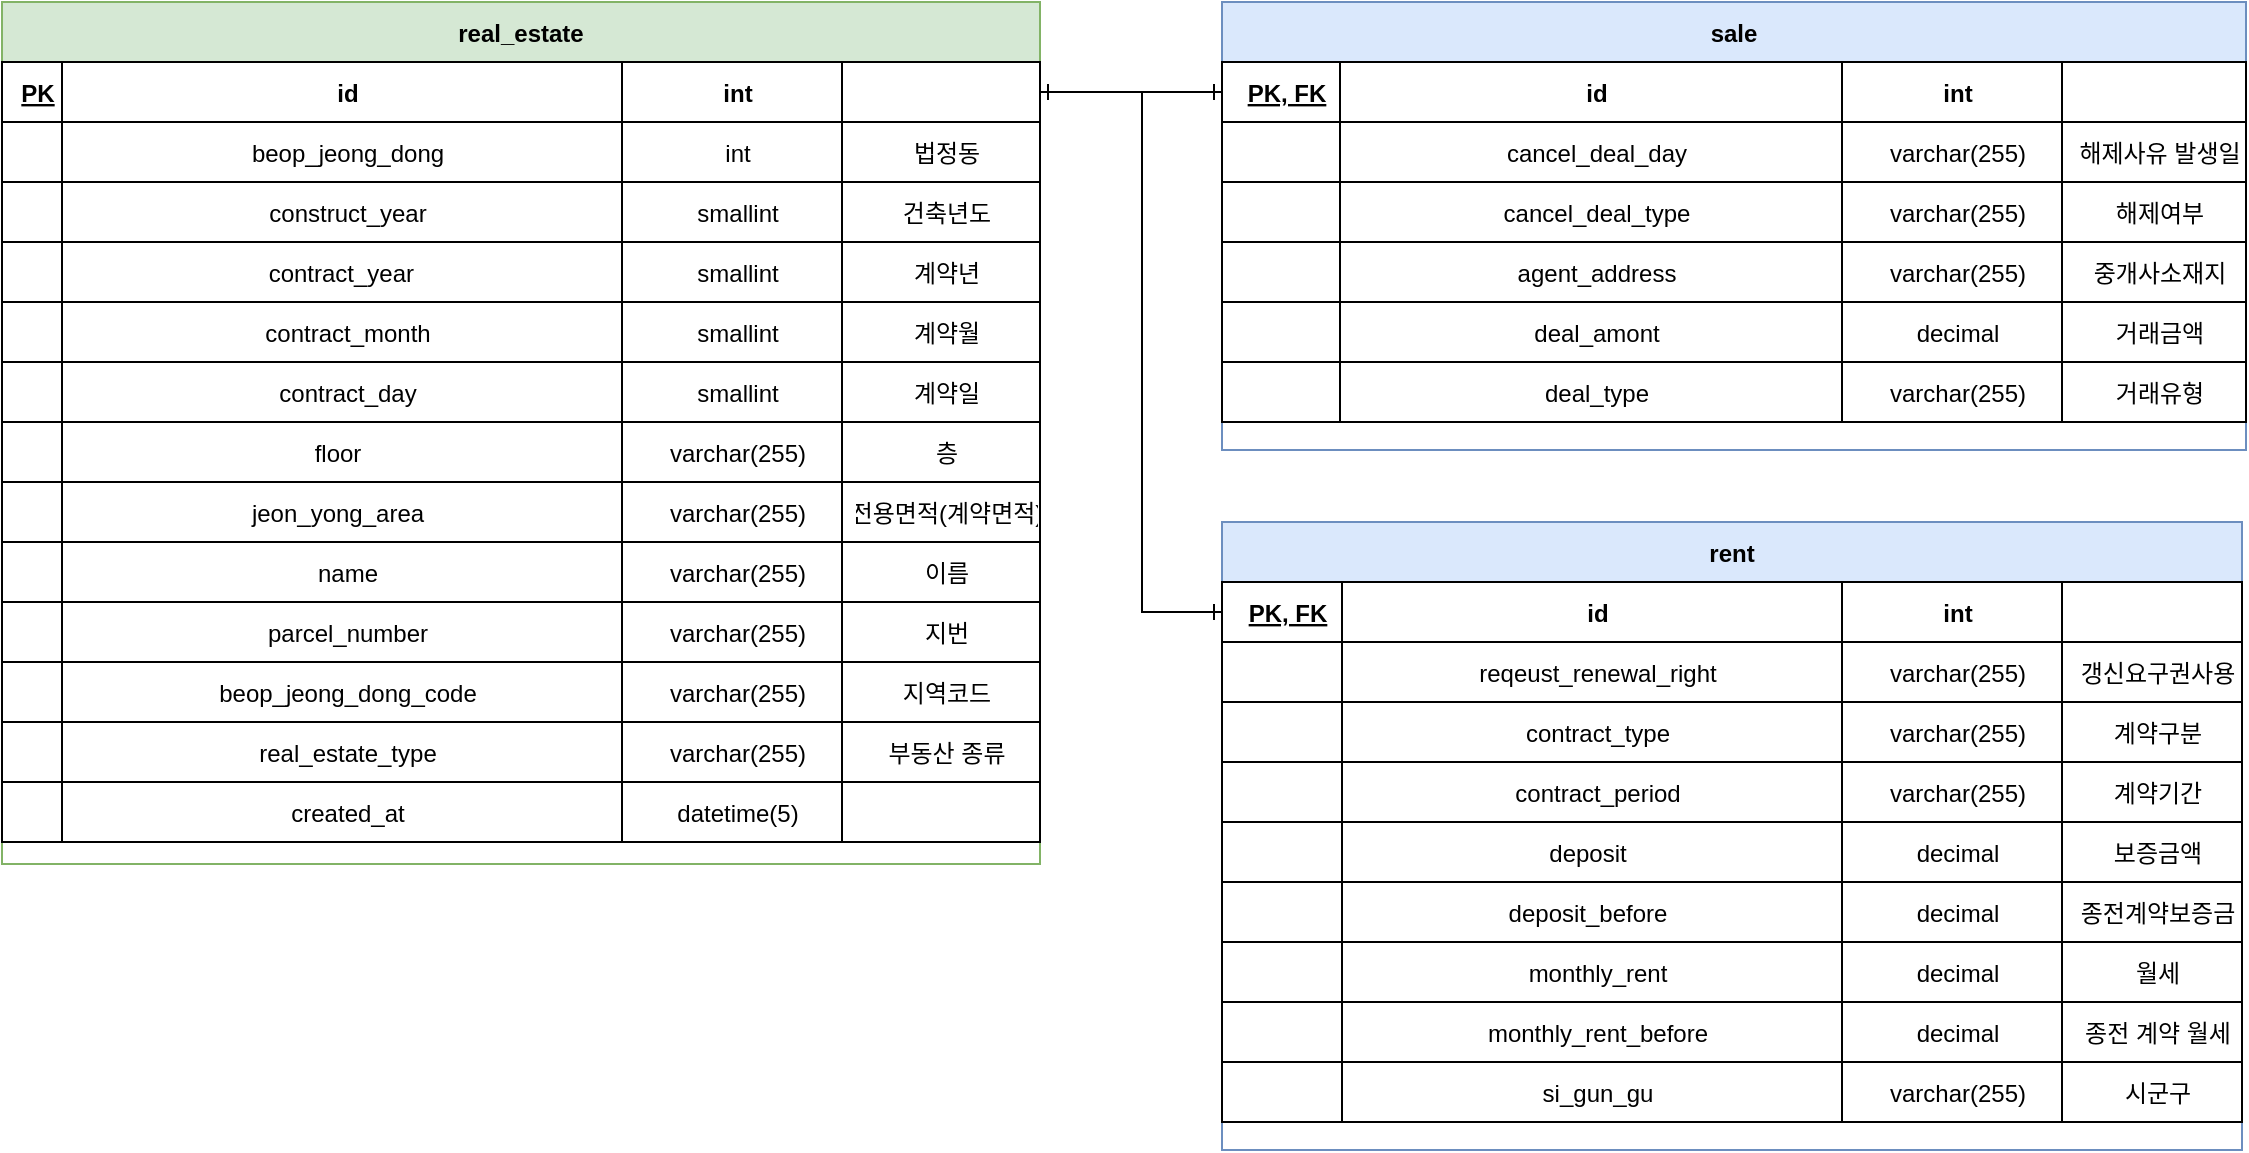 <mxfile version="24.6.4" type="device">
  <diagram id="R2lEEEUBdFMjLlhIrx00" name="Page-1">
    <mxGraphModel dx="866" dy="671" grid="1" gridSize="10" guides="1" tooltips="1" connect="1" arrows="1" fold="1" page="1" pageScale="1" pageWidth="850" pageHeight="1100" math="0" shadow="0" extFonts="Permanent Marker^https://fonts.googleapis.com/css?family=Permanent+Marker">
      <root>
        <mxCell id="0" />
        <mxCell id="1" parent="0" />
        <mxCell id="hbp8-8lJkHPTpPMItPzK-110" value="real_estate" style="shape=table;startSize=30;container=1;collapsible=1;childLayout=tableLayout;fixedRows=1;rowLines=0;fontStyle=1;align=center;resizeLast=1;verticalAlign=middle;labelBackgroundColor=none;fillColor=#d5e8d4;strokeColor=#82b366;" parent="1" vertex="1">
          <mxGeometry x="10" y="10" width="519" height="431" as="geometry">
            <mxRectangle x="110" y="300" width="100" height="30" as="alternateBounds" />
          </mxGeometry>
        </mxCell>
        <mxCell id="hbp8-8lJkHPTpPMItPzK-111" value="" style="shape=partialRectangle;collapsible=0;dropTarget=0;pointerEvents=0;fillColor=none;points=[[0,0.5],[1,0.5]];portConstraint=eastwest;top=0;left=0;right=0;bottom=1;labelBackgroundColor=none;" parent="hbp8-8lJkHPTpPMItPzK-110" vertex="1">
          <mxGeometry y="30" width="519" height="30" as="geometry" />
        </mxCell>
        <mxCell id="hbp8-8lJkHPTpPMItPzK-112" value="PK" style="shape=partialRectangle;overflow=hidden;connectable=0;top=1;left=1;bottom=1;right=1;fontStyle=5;align=center;verticalAlign=middle;spacingLeft=6;fontFamily=Helvetica;fontSize=12;labelBackgroundColor=none;" parent="hbp8-8lJkHPTpPMItPzK-111" vertex="1">
          <mxGeometry width="30" height="30" as="geometry">
            <mxRectangle width="30" height="30" as="alternateBounds" />
          </mxGeometry>
        </mxCell>
        <mxCell id="hbp8-8lJkHPTpPMItPzK-113" value="id" style="shape=partialRectangle;overflow=hidden;connectable=0;top=1;left=1;bottom=1;right=1;align=center;spacingLeft=6;fontStyle=1;labelBackgroundColor=none;" parent="hbp8-8lJkHPTpPMItPzK-111" vertex="1">
          <mxGeometry x="30" width="280" height="30" as="geometry">
            <mxRectangle width="280" height="30" as="alternateBounds" />
          </mxGeometry>
        </mxCell>
        <mxCell id="RtSOHEEAWG39w4jTqYd0-6" value="int" style="shape=partialRectangle;overflow=hidden;connectable=0;top=1;left=1;bottom=1;right=1;align=center;spacingLeft=6;fontStyle=1;labelBackgroundColor=none;" parent="hbp8-8lJkHPTpPMItPzK-111" vertex="1">
          <mxGeometry x="310" width="110" height="30" as="geometry">
            <mxRectangle width="110" height="30" as="alternateBounds" />
          </mxGeometry>
        </mxCell>
        <mxCell id="LgNzIEphZGIwcr6ORug7-281" style="shape=partialRectangle;overflow=hidden;connectable=0;top=1;left=1;bottom=1;right=1;align=center;spacingLeft=6;fontStyle=1;labelBackgroundColor=none;" parent="hbp8-8lJkHPTpPMItPzK-111" vertex="1">
          <mxGeometry x="420" width="99" height="30" as="geometry">
            <mxRectangle width="99" height="30" as="alternateBounds" />
          </mxGeometry>
        </mxCell>
        <mxCell id="hbp8-8lJkHPTpPMItPzK-114" style="shape=partialRectangle;collapsible=0;dropTarget=0;pointerEvents=0;fillColor=none;points=[[0,0.5],[1,0.5]];portConstraint=eastwest;top=0;left=0;right=0;bottom=0;labelBackgroundColor=none;" parent="hbp8-8lJkHPTpPMItPzK-110" vertex="1">
          <mxGeometry y="60" width="519" height="30" as="geometry" />
        </mxCell>
        <mxCell id="hbp8-8lJkHPTpPMItPzK-115" style="shape=partialRectangle;overflow=hidden;connectable=0;top=1;left=1;bottom=1;right=1;shadow=0;strokeWidth=1;align=center;verticalAlign=middle;spacingLeft=6;fontFamily=Helvetica;fontSize=12;labelBackgroundColor=none;" parent="hbp8-8lJkHPTpPMItPzK-114" vertex="1">
          <mxGeometry width="30" height="30" as="geometry">
            <mxRectangle width="30" height="30" as="alternateBounds" />
          </mxGeometry>
        </mxCell>
        <mxCell id="hbp8-8lJkHPTpPMItPzK-116" value="beop_jeong_dong" style="shape=partialRectangle;overflow=hidden;connectable=0;top=1;left=1;bottom=1;right=1;align=center;spacingLeft=6;shadow=0;strokeWidth=1;perimeterSpacing=0;verticalAlign=middle;fontFamily=Helvetica;fontSize=12;fontStyle=0;labelBackgroundColor=none;" parent="hbp8-8lJkHPTpPMItPzK-114" vertex="1">
          <mxGeometry x="30" width="280" height="30" as="geometry">
            <mxRectangle width="280" height="30" as="alternateBounds" />
          </mxGeometry>
        </mxCell>
        <mxCell id="RtSOHEEAWG39w4jTqYd0-7" value="int" style="shape=partialRectangle;overflow=hidden;connectable=0;top=1;left=1;bottom=1;right=1;align=center;spacingLeft=6;shadow=0;strokeWidth=1;perimeterSpacing=0;verticalAlign=middle;fontFamily=Helvetica;fontSize=12;fontStyle=0;labelBackgroundColor=none;" parent="hbp8-8lJkHPTpPMItPzK-114" vertex="1">
          <mxGeometry x="310" width="110" height="30" as="geometry">
            <mxRectangle width="110" height="30" as="alternateBounds" />
          </mxGeometry>
        </mxCell>
        <mxCell id="LgNzIEphZGIwcr6ORug7-282" value="법정동" style="shape=partialRectangle;overflow=hidden;connectable=0;top=1;left=1;bottom=1;right=1;align=center;spacingLeft=6;shadow=0;strokeWidth=1;perimeterSpacing=0;verticalAlign=middle;fontFamily=Helvetica;fontSize=12;fontStyle=0;labelBackgroundColor=none;" parent="hbp8-8lJkHPTpPMItPzK-114" vertex="1">
          <mxGeometry x="420" width="99" height="30" as="geometry">
            <mxRectangle width="99" height="30" as="alternateBounds" />
          </mxGeometry>
        </mxCell>
        <mxCell id="hbp8-8lJkHPTpPMItPzK-120" style="shape=partialRectangle;collapsible=0;dropTarget=0;pointerEvents=0;fillColor=none;points=[[0,0.5],[1,0.5]];portConstraint=eastwest;top=0;left=0;right=0;bottom=0;labelBackgroundColor=none;" parent="hbp8-8lJkHPTpPMItPzK-110" vertex="1">
          <mxGeometry y="90" width="519" height="30" as="geometry" />
        </mxCell>
        <mxCell id="hbp8-8lJkHPTpPMItPzK-121" style="shape=partialRectangle;overflow=hidden;connectable=0;top=1;left=1;bottom=1;right=1;align=center;labelBackgroundColor=none;" parent="hbp8-8lJkHPTpPMItPzK-120" vertex="1">
          <mxGeometry width="30" height="30" as="geometry">
            <mxRectangle width="30" height="30" as="alternateBounds" />
          </mxGeometry>
        </mxCell>
        <mxCell id="hbp8-8lJkHPTpPMItPzK-122" value="construct_year" style="shape=partialRectangle;overflow=hidden;connectable=0;top=1;left=1;bottom=1;right=1;align=center;spacingLeft=6;shadow=0;strokeWidth=1;verticalAlign=middle;fontFamily=Helvetica;fontSize=12;fontStyle=0;labelBackgroundColor=none;" parent="hbp8-8lJkHPTpPMItPzK-120" vertex="1">
          <mxGeometry x="30" width="280" height="30" as="geometry">
            <mxRectangle width="280" height="30" as="alternateBounds" />
          </mxGeometry>
        </mxCell>
        <mxCell id="RtSOHEEAWG39w4jTqYd0-9" value="smallint" style="shape=partialRectangle;overflow=hidden;connectable=0;top=1;left=1;bottom=1;right=1;align=center;spacingLeft=6;shadow=0;strokeWidth=1;verticalAlign=middle;fontFamily=Helvetica;fontSize=12;fontStyle=0;labelBackgroundColor=none;" parent="hbp8-8lJkHPTpPMItPzK-120" vertex="1">
          <mxGeometry x="310" width="110" height="30" as="geometry">
            <mxRectangle width="110" height="30" as="alternateBounds" />
          </mxGeometry>
        </mxCell>
        <mxCell id="LgNzIEphZGIwcr6ORug7-283" value="건축년도" style="shape=partialRectangle;overflow=hidden;connectable=0;top=1;left=1;bottom=1;right=1;align=center;spacingLeft=6;shadow=0;strokeWidth=1;verticalAlign=middle;fontFamily=Helvetica;fontSize=12;fontStyle=0;labelBackgroundColor=none;" parent="hbp8-8lJkHPTpPMItPzK-120" vertex="1">
          <mxGeometry x="420" width="99" height="30" as="geometry">
            <mxRectangle width="99" height="30" as="alternateBounds" />
          </mxGeometry>
        </mxCell>
        <mxCell id="hbp8-8lJkHPTpPMItPzK-129" style="shape=partialRectangle;collapsible=0;dropTarget=0;pointerEvents=0;fillColor=none;points=[[0,0.5],[1,0.5]];portConstraint=eastwest;top=0;left=0;right=0;bottom=0;labelBackgroundColor=none;" parent="hbp8-8lJkHPTpPMItPzK-110" vertex="1">
          <mxGeometry y="120" width="519" height="30" as="geometry" />
        </mxCell>
        <mxCell id="hbp8-8lJkHPTpPMItPzK-130" style="shape=partialRectangle;overflow=hidden;connectable=0;top=1;left=1;bottom=1;right=1;align=center;labelBackgroundColor=none;" parent="hbp8-8lJkHPTpPMItPzK-129" vertex="1">
          <mxGeometry width="30" height="30" as="geometry">
            <mxRectangle width="30" height="30" as="alternateBounds" />
          </mxGeometry>
        </mxCell>
        <mxCell id="hbp8-8lJkHPTpPMItPzK-131" value="contract_year  " style="shape=partialRectangle;overflow=hidden;connectable=0;top=1;left=1;bottom=1;right=1;align=center;spacingLeft=6;shadow=0;strokeWidth=1;verticalAlign=middle;fontFamily=Helvetica;fontSize=12;fontStyle=0;labelBackgroundColor=none;" parent="hbp8-8lJkHPTpPMItPzK-129" vertex="1">
          <mxGeometry x="30" width="280" height="30" as="geometry">
            <mxRectangle width="280" height="30" as="alternateBounds" />
          </mxGeometry>
        </mxCell>
        <mxCell id="RtSOHEEAWG39w4jTqYd0-12" value="smallint" style="shape=partialRectangle;overflow=hidden;connectable=0;top=1;left=1;bottom=1;right=1;align=center;spacingLeft=6;shadow=0;strokeWidth=1;verticalAlign=middle;fontFamily=Helvetica;fontSize=12;fontStyle=0;labelBackgroundColor=none;" parent="hbp8-8lJkHPTpPMItPzK-129" vertex="1">
          <mxGeometry x="310" width="110" height="30" as="geometry">
            <mxRectangle width="110" height="30" as="alternateBounds" />
          </mxGeometry>
        </mxCell>
        <mxCell id="LgNzIEphZGIwcr6ORug7-286" value="계약년" style="shape=partialRectangle;overflow=hidden;connectable=0;top=1;left=1;bottom=1;right=1;align=center;spacingLeft=6;shadow=0;strokeWidth=1;verticalAlign=middle;fontFamily=Helvetica;fontSize=12;fontStyle=0;labelBackgroundColor=none;" parent="hbp8-8lJkHPTpPMItPzK-129" vertex="1">
          <mxGeometry x="420" width="99" height="30" as="geometry">
            <mxRectangle width="99" height="30" as="alternateBounds" />
          </mxGeometry>
        </mxCell>
        <mxCell id="hbp8-8lJkHPTpPMItPzK-132" style="shape=partialRectangle;collapsible=0;dropTarget=0;pointerEvents=0;fillColor=none;points=[[0,0.5],[1,0.5]];portConstraint=eastwest;top=0;left=0;right=0;bottom=0;labelBackgroundColor=none;" parent="hbp8-8lJkHPTpPMItPzK-110" vertex="1">
          <mxGeometry y="150" width="519" height="30" as="geometry" />
        </mxCell>
        <mxCell id="hbp8-8lJkHPTpPMItPzK-133" style="shape=partialRectangle;overflow=hidden;connectable=0;top=1;left=1;bottom=1;right=1;align=center;labelBackgroundColor=none;" parent="hbp8-8lJkHPTpPMItPzK-132" vertex="1">
          <mxGeometry width="30" height="30" as="geometry">
            <mxRectangle width="30" height="30" as="alternateBounds" />
          </mxGeometry>
        </mxCell>
        <mxCell id="hbp8-8lJkHPTpPMItPzK-134" value="contract_month" style="shape=partialRectangle;overflow=hidden;connectable=0;top=1;left=1;bottom=1;right=1;align=center;spacingLeft=6;shadow=0;strokeWidth=1;verticalAlign=middle;fontFamily=Helvetica;fontSize=12;fontStyle=0;labelBackgroundColor=none;" parent="hbp8-8lJkHPTpPMItPzK-132" vertex="1">
          <mxGeometry x="30" width="280" height="30" as="geometry">
            <mxRectangle width="280" height="30" as="alternateBounds" />
          </mxGeometry>
        </mxCell>
        <mxCell id="RtSOHEEAWG39w4jTqYd0-13" value="smallint" style="shape=partialRectangle;overflow=hidden;connectable=0;top=1;left=1;bottom=1;right=1;align=center;spacingLeft=6;shadow=0;strokeWidth=1;verticalAlign=middle;fontFamily=Helvetica;fontSize=12;fontStyle=0;labelBackgroundColor=none;" parent="hbp8-8lJkHPTpPMItPzK-132" vertex="1">
          <mxGeometry x="310" width="110" height="30" as="geometry">
            <mxRectangle width="110" height="30" as="alternateBounds" />
          </mxGeometry>
        </mxCell>
        <mxCell id="LgNzIEphZGIwcr6ORug7-287" value="계약월" style="shape=partialRectangle;overflow=hidden;connectable=0;top=1;left=1;bottom=1;right=1;align=center;spacingLeft=6;shadow=0;strokeWidth=1;verticalAlign=middle;fontFamily=Helvetica;fontSize=12;fontStyle=0;labelBackgroundColor=none;" parent="hbp8-8lJkHPTpPMItPzK-132" vertex="1">
          <mxGeometry x="420" width="99" height="30" as="geometry">
            <mxRectangle width="99" height="30" as="alternateBounds" />
          </mxGeometry>
        </mxCell>
        <mxCell id="hbp8-8lJkHPTpPMItPzK-135" style="shape=partialRectangle;collapsible=0;dropTarget=0;pointerEvents=0;fillColor=none;points=[[0,0.5],[1,0.5]];portConstraint=eastwest;top=0;left=0;right=0;bottom=0;labelBackgroundColor=none;" parent="hbp8-8lJkHPTpPMItPzK-110" vertex="1">
          <mxGeometry y="180" width="519" height="30" as="geometry" />
        </mxCell>
        <mxCell id="hbp8-8lJkHPTpPMItPzK-136" style="shape=partialRectangle;overflow=hidden;connectable=0;top=1;left=1;bottom=1;right=1;align=center;labelBackgroundColor=none;" parent="hbp8-8lJkHPTpPMItPzK-135" vertex="1">
          <mxGeometry width="30" height="30" as="geometry">
            <mxRectangle width="30" height="30" as="alternateBounds" />
          </mxGeometry>
        </mxCell>
        <mxCell id="hbp8-8lJkHPTpPMItPzK-137" value="contract_day" style="shape=partialRectangle;overflow=hidden;connectable=0;top=1;left=1;bottom=1;right=1;align=center;spacingLeft=6;shadow=0;strokeWidth=1;verticalAlign=middle;fontFamily=Helvetica;fontSize=12;fontStyle=0;labelBackgroundColor=none;" parent="hbp8-8lJkHPTpPMItPzK-135" vertex="1">
          <mxGeometry x="30" width="280" height="30" as="geometry">
            <mxRectangle width="280" height="30" as="alternateBounds" />
          </mxGeometry>
        </mxCell>
        <mxCell id="RtSOHEEAWG39w4jTqYd0-14" value="smallint" style="shape=partialRectangle;overflow=hidden;connectable=0;top=1;left=1;bottom=1;right=1;align=center;spacingLeft=6;shadow=0;strokeWidth=1;verticalAlign=middle;fontFamily=Helvetica;fontSize=12;fontStyle=0;labelBackgroundColor=none;" parent="hbp8-8lJkHPTpPMItPzK-135" vertex="1">
          <mxGeometry x="310" width="110" height="30" as="geometry">
            <mxRectangle width="110" height="30" as="alternateBounds" />
          </mxGeometry>
        </mxCell>
        <mxCell id="LgNzIEphZGIwcr6ORug7-288" value="계약일" style="shape=partialRectangle;overflow=hidden;connectable=0;top=1;left=1;bottom=1;right=1;align=center;spacingLeft=6;shadow=0;strokeWidth=1;verticalAlign=middle;fontFamily=Helvetica;fontSize=12;fontStyle=0;labelBackgroundColor=none;" parent="hbp8-8lJkHPTpPMItPzK-135" vertex="1">
          <mxGeometry x="420" width="99" height="30" as="geometry">
            <mxRectangle width="99" height="30" as="alternateBounds" />
          </mxGeometry>
        </mxCell>
        <mxCell id="hbp8-8lJkHPTpPMItPzK-159" style="shape=partialRectangle;collapsible=0;dropTarget=0;pointerEvents=0;fillColor=none;points=[[0,0.5],[1,0.5]];portConstraint=eastwest;top=0;left=0;right=0;bottom=0;labelBackgroundColor=none;" parent="hbp8-8lJkHPTpPMItPzK-110" vertex="1">
          <mxGeometry y="210" width="519" height="30" as="geometry" />
        </mxCell>
        <mxCell id="hbp8-8lJkHPTpPMItPzK-160" style="shape=partialRectangle;overflow=hidden;connectable=0;top=1;left=1;bottom=1;right=1;align=center;labelBackgroundColor=none;" parent="hbp8-8lJkHPTpPMItPzK-159" vertex="1">
          <mxGeometry width="30" height="30" as="geometry">
            <mxRectangle width="30" height="30" as="alternateBounds" />
          </mxGeometry>
        </mxCell>
        <mxCell id="hbp8-8lJkHPTpPMItPzK-161" value="floor   " style="shape=partialRectangle;overflow=hidden;connectable=0;top=1;left=1;bottom=1;right=1;align=center;spacingLeft=6;labelBackgroundColor=none;" parent="hbp8-8lJkHPTpPMItPzK-159" vertex="1">
          <mxGeometry x="30" width="280" height="30" as="geometry">
            <mxRectangle width="280" height="30" as="alternateBounds" />
          </mxGeometry>
        </mxCell>
        <mxCell id="RtSOHEEAWG39w4jTqYd0-22" value="varchar(255)" style="shape=partialRectangle;overflow=hidden;connectable=0;top=1;left=1;bottom=1;right=1;align=center;spacingLeft=6;labelBackgroundColor=none;" parent="hbp8-8lJkHPTpPMItPzK-159" vertex="1">
          <mxGeometry x="310" width="110" height="30" as="geometry">
            <mxRectangle width="110" height="30" as="alternateBounds" />
          </mxGeometry>
        </mxCell>
        <mxCell id="LgNzIEphZGIwcr6ORug7-296" value="층" style="shape=partialRectangle;overflow=hidden;connectable=0;top=1;left=1;bottom=1;right=1;align=center;spacingLeft=6;labelBackgroundColor=none;" parent="hbp8-8lJkHPTpPMItPzK-159" vertex="1">
          <mxGeometry x="420" width="99" height="30" as="geometry">
            <mxRectangle width="99" height="30" as="alternateBounds" />
          </mxGeometry>
        </mxCell>
        <mxCell id="hbp8-8lJkHPTpPMItPzK-162" style="shape=partialRectangle;collapsible=0;dropTarget=0;pointerEvents=0;fillColor=none;points=[[0,0.5],[1,0.5]];portConstraint=eastwest;top=0;left=0;right=0;bottom=0;labelBackgroundColor=none;" parent="hbp8-8lJkHPTpPMItPzK-110" vertex="1">
          <mxGeometry y="240" width="519" height="30" as="geometry" />
        </mxCell>
        <mxCell id="hbp8-8lJkHPTpPMItPzK-163" style="shape=partialRectangle;overflow=hidden;connectable=0;top=1;left=1;bottom=1;right=1;align=center;labelBackgroundColor=none;" parent="hbp8-8lJkHPTpPMItPzK-162" vertex="1">
          <mxGeometry width="30" height="30" as="geometry">
            <mxRectangle width="30" height="30" as="alternateBounds" />
          </mxGeometry>
        </mxCell>
        <mxCell id="hbp8-8lJkHPTpPMItPzK-164" value="jeon_yong_area   " style="shape=partialRectangle;overflow=hidden;connectable=0;top=1;left=1;bottom=1;right=1;align=center;spacingLeft=6;labelBackgroundColor=none;" parent="hbp8-8lJkHPTpPMItPzK-162" vertex="1">
          <mxGeometry x="30" width="280" height="30" as="geometry">
            <mxRectangle width="280" height="30" as="alternateBounds" />
          </mxGeometry>
        </mxCell>
        <mxCell id="RtSOHEEAWG39w4jTqYd0-23" value="varchar(255)" style="shape=partialRectangle;overflow=hidden;connectable=0;top=1;left=1;bottom=1;right=1;align=center;spacingLeft=6;labelBackgroundColor=none;" parent="hbp8-8lJkHPTpPMItPzK-162" vertex="1">
          <mxGeometry x="310" width="110" height="30" as="geometry">
            <mxRectangle width="110" height="30" as="alternateBounds" />
          </mxGeometry>
        </mxCell>
        <mxCell id="LgNzIEphZGIwcr6ORug7-297" value="전용면적(계약면적)" style="shape=partialRectangle;overflow=hidden;connectable=0;top=1;left=1;bottom=1;right=1;align=center;spacingLeft=6;labelBackgroundColor=none;" parent="hbp8-8lJkHPTpPMItPzK-162" vertex="1">
          <mxGeometry x="420" width="99" height="30" as="geometry">
            <mxRectangle width="99" height="30" as="alternateBounds" />
          </mxGeometry>
        </mxCell>
        <mxCell id="hbp8-8lJkHPTpPMItPzK-171" style="shape=partialRectangle;collapsible=0;dropTarget=0;pointerEvents=0;fillColor=none;points=[[0,0.5],[1,0.5]];portConstraint=eastwest;top=0;left=0;right=0;bottom=0;labelBackgroundColor=none;" parent="hbp8-8lJkHPTpPMItPzK-110" vertex="1">
          <mxGeometry y="270" width="519" height="30" as="geometry" />
        </mxCell>
        <mxCell id="hbp8-8lJkHPTpPMItPzK-172" style="shape=partialRectangle;overflow=hidden;connectable=0;top=1;left=1;bottom=1;right=1;align=center;labelBackgroundColor=none;" parent="hbp8-8lJkHPTpPMItPzK-171" vertex="1">
          <mxGeometry width="30" height="30" as="geometry">
            <mxRectangle width="30" height="30" as="alternateBounds" />
          </mxGeometry>
        </mxCell>
        <mxCell id="hbp8-8lJkHPTpPMItPzK-173" value="name" style="shape=partialRectangle;overflow=hidden;connectable=0;top=1;left=1;bottom=1;right=1;align=center;spacingLeft=6;labelBackgroundColor=none;" parent="hbp8-8lJkHPTpPMItPzK-171" vertex="1">
          <mxGeometry x="30" width="280" height="30" as="geometry">
            <mxRectangle width="280" height="30" as="alternateBounds" />
          </mxGeometry>
        </mxCell>
        <mxCell id="RtSOHEEAWG39w4jTqYd0-26" value="varchar(255)" style="shape=partialRectangle;overflow=hidden;connectable=0;top=1;left=1;bottom=1;right=1;align=center;spacingLeft=6;labelBackgroundColor=none;" parent="hbp8-8lJkHPTpPMItPzK-171" vertex="1">
          <mxGeometry x="310" width="110" height="30" as="geometry">
            <mxRectangle width="110" height="30" as="alternateBounds" />
          </mxGeometry>
        </mxCell>
        <mxCell id="LgNzIEphZGIwcr6ORug7-300" value="이름" style="shape=partialRectangle;overflow=hidden;connectable=0;top=1;left=1;bottom=1;right=1;align=center;spacingLeft=6;labelBackgroundColor=none;" parent="hbp8-8lJkHPTpPMItPzK-171" vertex="1">
          <mxGeometry x="420" width="99" height="30" as="geometry">
            <mxRectangle width="99" height="30" as="alternateBounds" />
          </mxGeometry>
        </mxCell>
        <mxCell id="hbp8-8lJkHPTpPMItPzK-174" style="shape=partialRectangle;collapsible=0;dropTarget=0;pointerEvents=0;fillColor=none;points=[[0,0.5],[1,0.5]];portConstraint=eastwest;top=0;left=0;right=0;bottom=0;labelBackgroundColor=none;" parent="hbp8-8lJkHPTpPMItPzK-110" vertex="1">
          <mxGeometry y="300" width="519" height="30" as="geometry" />
        </mxCell>
        <mxCell id="hbp8-8lJkHPTpPMItPzK-175" style="shape=partialRectangle;overflow=hidden;connectable=0;top=1;left=1;bottom=1;right=1;align=center;labelBackgroundColor=none;" parent="hbp8-8lJkHPTpPMItPzK-174" vertex="1">
          <mxGeometry width="30" height="30" as="geometry">
            <mxRectangle width="30" height="30" as="alternateBounds" />
          </mxGeometry>
        </mxCell>
        <mxCell id="hbp8-8lJkHPTpPMItPzK-176" value="parcel_number" style="shape=partialRectangle;overflow=hidden;connectable=0;top=1;left=1;bottom=1;right=1;align=center;spacingLeft=6;labelBackgroundColor=none;" parent="hbp8-8lJkHPTpPMItPzK-174" vertex="1">
          <mxGeometry x="30" width="280" height="30" as="geometry">
            <mxRectangle width="280" height="30" as="alternateBounds" />
          </mxGeometry>
        </mxCell>
        <mxCell id="RtSOHEEAWG39w4jTqYd0-27" value="varchar(255)" style="shape=partialRectangle;overflow=hidden;connectable=0;top=1;left=1;bottom=1;right=1;align=center;spacingLeft=6;labelBackgroundColor=none;" parent="hbp8-8lJkHPTpPMItPzK-174" vertex="1">
          <mxGeometry x="310" width="110" height="30" as="geometry">
            <mxRectangle width="110" height="30" as="alternateBounds" />
          </mxGeometry>
        </mxCell>
        <mxCell id="LgNzIEphZGIwcr6ORug7-301" value="지번" style="shape=partialRectangle;overflow=hidden;connectable=0;top=1;left=1;bottom=1;right=1;align=center;spacingLeft=6;labelBackgroundColor=none;" parent="hbp8-8lJkHPTpPMItPzK-174" vertex="1">
          <mxGeometry x="420" width="99" height="30" as="geometry">
            <mxRectangle width="99" height="30" as="alternateBounds" />
          </mxGeometry>
        </mxCell>
        <mxCell id="hbp8-8lJkHPTpPMItPzK-177" style="shape=partialRectangle;collapsible=0;dropTarget=0;pointerEvents=0;fillColor=none;points=[[0,0.5],[1,0.5]];portConstraint=eastwest;top=0;left=0;right=0;bottom=0;labelBackgroundColor=none;" parent="hbp8-8lJkHPTpPMItPzK-110" vertex="1">
          <mxGeometry y="330" width="519" height="30" as="geometry" />
        </mxCell>
        <mxCell id="hbp8-8lJkHPTpPMItPzK-178" style="shape=partialRectangle;overflow=hidden;connectable=0;top=1;left=1;bottom=1;right=1;align=center;labelBackgroundColor=none;" parent="hbp8-8lJkHPTpPMItPzK-177" vertex="1">
          <mxGeometry width="30" height="30" as="geometry">
            <mxRectangle width="30" height="30" as="alternateBounds" />
          </mxGeometry>
        </mxCell>
        <mxCell id="hbp8-8lJkHPTpPMItPzK-179" value="beop_jeong_dong_code" style="shape=partialRectangle;overflow=hidden;connectable=0;top=1;left=1;bottom=1;right=1;align=center;spacingLeft=6;labelBackgroundColor=none;" parent="hbp8-8lJkHPTpPMItPzK-177" vertex="1">
          <mxGeometry x="30" width="280" height="30" as="geometry">
            <mxRectangle width="280" height="30" as="alternateBounds" />
          </mxGeometry>
        </mxCell>
        <mxCell id="RtSOHEEAWG39w4jTqYd0-28" value="varchar(255)" style="shape=partialRectangle;overflow=hidden;connectable=0;top=1;left=1;bottom=1;right=1;align=center;spacingLeft=6;labelBackgroundColor=none;" parent="hbp8-8lJkHPTpPMItPzK-177" vertex="1">
          <mxGeometry x="310" width="110" height="30" as="geometry">
            <mxRectangle width="110" height="30" as="alternateBounds" />
          </mxGeometry>
        </mxCell>
        <mxCell id="LgNzIEphZGIwcr6ORug7-302" value="지역코드" style="shape=partialRectangle;overflow=hidden;connectable=0;top=1;left=1;bottom=1;right=1;align=center;spacingLeft=6;labelBackgroundColor=none;" parent="hbp8-8lJkHPTpPMItPzK-177" vertex="1">
          <mxGeometry x="420" width="99" height="30" as="geometry">
            <mxRectangle width="99" height="30" as="alternateBounds" />
          </mxGeometry>
        </mxCell>
        <mxCell id="hbp8-8lJkHPTpPMItPzK-183" style="shape=partialRectangle;collapsible=0;dropTarget=0;pointerEvents=0;fillColor=none;points=[[0,0.5],[1,0.5]];portConstraint=eastwest;top=0;left=0;right=0;bottom=0;labelBackgroundColor=none;" parent="hbp8-8lJkHPTpPMItPzK-110" vertex="1">
          <mxGeometry y="360" width="519" height="30" as="geometry" />
        </mxCell>
        <mxCell id="hbp8-8lJkHPTpPMItPzK-184" style="shape=partialRectangle;overflow=hidden;connectable=0;top=1;left=1;bottom=1;right=1;align=center;labelBackgroundColor=none;" parent="hbp8-8lJkHPTpPMItPzK-183" vertex="1">
          <mxGeometry width="30" height="30" as="geometry">
            <mxRectangle width="30" height="30" as="alternateBounds" />
          </mxGeometry>
        </mxCell>
        <mxCell id="hbp8-8lJkHPTpPMItPzK-185" value="real_estate_type" style="shape=partialRectangle;overflow=hidden;connectable=0;top=1;left=1;bottom=1;right=1;align=center;spacingLeft=6;labelBackgroundColor=none;" parent="hbp8-8lJkHPTpPMItPzK-183" vertex="1">
          <mxGeometry x="30" width="280" height="30" as="geometry">
            <mxRectangle width="280" height="30" as="alternateBounds" />
          </mxGeometry>
        </mxCell>
        <mxCell id="RtSOHEEAWG39w4jTqYd0-30" value="varchar(255)" style="shape=partialRectangle;overflow=hidden;connectable=0;top=1;left=1;bottom=1;right=1;align=center;spacingLeft=6;labelBackgroundColor=none;" parent="hbp8-8lJkHPTpPMItPzK-183" vertex="1">
          <mxGeometry x="310" width="110" height="30" as="geometry">
            <mxRectangle width="110" height="30" as="alternateBounds" />
          </mxGeometry>
        </mxCell>
        <mxCell id="LgNzIEphZGIwcr6ORug7-304" value="부동산 종류" style="shape=partialRectangle;overflow=hidden;connectable=0;top=1;left=1;bottom=1;right=1;align=center;spacingLeft=6;labelBackgroundColor=none;" parent="hbp8-8lJkHPTpPMItPzK-183" vertex="1">
          <mxGeometry x="420" width="99" height="30" as="geometry">
            <mxRectangle width="99" height="30" as="alternateBounds" />
          </mxGeometry>
        </mxCell>
        <mxCell id="hbp8-8lJkHPTpPMItPzK-186" style="shape=partialRectangle;collapsible=0;dropTarget=0;pointerEvents=0;fillColor=none;points=[[0,0.5],[1,0.5]];portConstraint=eastwest;top=0;left=0;right=0;bottom=0;labelBackgroundColor=none;" parent="hbp8-8lJkHPTpPMItPzK-110" vertex="1">
          <mxGeometry y="390" width="519" height="30" as="geometry" />
        </mxCell>
        <mxCell id="hbp8-8lJkHPTpPMItPzK-187" style="shape=partialRectangle;overflow=hidden;connectable=0;top=1;left=1;bottom=1;right=1;align=center;labelBackgroundColor=none;" parent="hbp8-8lJkHPTpPMItPzK-186" vertex="1">
          <mxGeometry width="30" height="30" as="geometry">
            <mxRectangle width="30" height="30" as="alternateBounds" />
          </mxGeometry>
        </mxCell>
        <mxCell id="hbp8-8lJkHPTpPMItPzK-188" value="created_at" style="shape=partialRectangle;overflow=hidden;connectable=0;top=1;left=1;bottom=1;right=1;align=center;spacingLeft=6;labelBackgroundColor=none;" parent="hbp8-8lJkHPTpPMItPzK-186" vertex="1">
          <mxGeometry x="30" width="280" height="30" as="geometry">
            <mxRectangle width="280" height="30" as="alternateBounds" />
          </mxGeometry>
        </mxCell>
        <mxCell id="RtSOHEEAWG39w4jTqYd0-31" value="datetime(5)" style="shape=partialRectangle;overflow=hidden;connectable=0;top=1;left=1;bottom=1;right=1;align=center;spacingLeft=6;labelBackgroundColor=none;" parent="hbp8-8lJkHPTpPMItPzK-186" vertex="1">
          <mxGeometry x="310" width="110" height="30" as="geometry">
            <mxRectangle width="110" height="30" as="alternateBounds" />
          </mxGeometry>
        </mxCell>
        <mxCell id="LgNzIEphZGIwcr6ORug7-305" style="shape=partialRectangle;overflow=hidden;connectable=0;top=1;left=1;bottom=1;right=1;align=center;spacingLeft=6;labelBackgroundColor=none;" parent="hbp8-8lJkHPTpPMItPzK-186" vertex="1">
          <mxGeometry x="420" width="99" height="30" as="geometry">
            <mxRectangle width="99" height="30" as="alternateBounds" />
          </mxGeometry>
        </mxCell>
        <mxCell id="LgNzIEphZGIwcr6ORug7-6" value="sale" style="shape=table;startSize=30;container=1;collapsible=1;childLayout=tableLayout;fixedRows=1;rowLines=0;fontStyle=1;align=center;resizeLast=1;verticalAlign=middle;labelBackgroundColor=none;fillColor=#dae8fc;strokeColor=#6c8ebf;" parent="1" vertex="1">
          <mxGeometry x="620" y="10" width="512" height="224" as="geometry">
            <mxRectangle x="110" y="300" width="100" height="30" as="alternateBounds" />
          </mxGeometry>
        </mxCell>
        <mxCell id="LgNzIEphZGIwcr6ORug7-339" value="" style="shape=partialRectangle;collapsible=0;dropTarget=0;pointerEvents=0;fillColor=none;points=[[0,0.5],[1,0.5]];portConstraint=eastwest;top=0;left=0;right=0;bottom=1;labelBackgroundColor=none;" parent="LgNzIEphZGIwcr6ORug7-6" vertex="1">
          <mxGeometry y="30" width="512" height="30" as="geometry" />
        </mxCell>
        <mxCell id="LgNzIEphZGIwcr6ORug7-340" value="PK, FK" style="shape=partialRectangle;overflow=hidden;connectable=0;top=1;left=1;bottom=1;right=1;fontStyle=5;align=center;verticalAlign=middle;spacingLeft=6;fontFamily=Helvetica;fontSize=12;labelBackgroundColor=none;" parent="LgNzIEphZGIwcr6ORug7-339" vertex="1">
          <mxGeometry width="59" height="30" as="geometry">
            <mxRectangle width="59" height="30" as="alternateBounds" />
          </mxGeometry>
        </mxCell>
        <mxCell id="LgNzIEphZGIwcr6ORug7-341" value="id" style="shape=partialRectangle;overflow=hidden;connectable=0;top=1;left=1;bottom=1;right=1;align=center;spacingLeft=6;fontStyle=1;labelBackgroundColor=none;" parent="LgNzIEphZGIwcr6ORug7-339" vertex="1">
          <mxGeometry x="59" width="251" height="30" as="geometry">
            <mxRectangle width="251" height="30" as="alternateBounds" />
          </mxGeometry>
        </mxCell>
        <mxCell id="LgNzIEphZGIwcr6ORug7-342" value="int" style="shape=partialRectangle;overflow=hidden;connectable=0;top=1;left=1;bottom=1;right=1;align=center;spacingLeft=6;fontStyle=1;labelBackgroundColor=none;" parent="LgNzIEphZGIwcr6ORug7-339" vertex="1">
          <mxGeometry x="310" width="110" height="30" as="geometry">
            <mxRectangle width="110" height="30" as="alternateBounds" />
          </mxGeometry>
        </mxCell>
        <mxCell id="LgNzIEphZGIwcr6ORug7-345" value="" style="shape=partialRectangle;overflow=hidden;connectable=0;top=1;left=1;bottom=1;right=1;align=center;spacingLeft=6;fontStyle=1;labelBackgroundColor=none;" parent="LgNzIEphZGIwcr6ORug7-339" vertex="1">
          <mxGeometry x="420" width="92" height="30" as="geometry">
            <mxRectangle width="92" height="30" as="alternateBounds" />
          </mxGeometry>
        </mxCell>
        <mxCell id="LgNzIEphZGIwcr6ORug7-13" style="shape=partialRectangle;collapsible=0;dropTarget=0;pointerEvents=0;fillColor=none;points=[[0,0.5],[1,0.5]];portConstraint=eastwest;top=0;left=0;right=0;bottom=0;labelBackgroundColor=none;" parent="LgNzIEphZGIwcr6ORug7-6" vertex="1">
          <mxGeometry y="60" width="512" height="30" as="geometry" />
        </mxCell>
        <mxCell id="LgNzIEphZGIwcr6ORug7-14" value="" style="shape=partialRectangle;overflow=hidden;connectable=0;top=1;left=1;bottom=1;right=1;shadow=0;strokeWidth=1;align=center;verticalAlign=middle;spacingLeft=6;fontFamily=Helvetica;fontSize=12;labelBackgroundColor=none;" parent="LgNzIEphZGIwcr6ORug7-13" vertex="1">
          <mxGeometry width="59" height="30" as="geometry">
            <mxRectangle width="59" height="30" as="alternateBounds" />
          </mxGeometry>
        </mxCell>
        <mxCell id="LgNzIEphZGIwcr6ORug7-15" value="cancel_deal_day" style="shape=partialRectangle;overflow=hidden;connectable=0;top=1;left=1;bottom=1;right=1;align=center;spacingLeft=6;shadow=0;strokeWidth=1;perimeterSpacing=0;verticalAlign=middle;fontFamily=Helvetica;fontSize=12;fontStyle=0;labelBackgroundColor=none;" parent="LgNzIEphZGIwcr6ORug7-13" vertex="1">
          <mxGeometry x="59" width="251" height="30" as="geometry">
            <mxRectangle width="251" height="30" as="alternateBounds" />
          </mxGeometry>
        </mxCell>
        <mxCell id="LgNzIEphZGIwcr6ORug7-16" value="varchar(255)" style="shape=partialRectangle;overflow=hidden;connectable=0;top=1;left=1;bottom=1;right=1;align=center;spacingLeft=6;shadow=0;strokeWidth=1;perimeterSpacing=0;verticalAlign=middle;fontFamily=Helvetica;fontSize=12;fontStyle=0;labelBackgroundColor=none;" parent="LgNzIEphZGIwcr6ORug7-13" vertex="1">
          <mxGeometry x="310" width="110" height="30" as="geometry">
            <mxRectangle width="110" height="30" as="alternateBounds" />
          </mxGeometry>
        </mxCell>
        <mxCell id="LgNzIEphZGIwcr6ORug7-190" value="해제사유 발생일" style="shape=partialRectangle;overflow=hidden;connectable=0;top=1;left=1;bottom=1;right=1;align=center;spacingLeft=6;shadow=0;strokeWidth=1;perimeterSpacing=0;verticalAlign=middle;fontFamily=Helvetica;fontSize=12;fontStyle=0;labelBackgroundColor=none;" parent="LgNzIEphZGIwcr6ORug7-13" vertex="1">
          <mxGeometry x="420" width="92" height="30" as="geometry">
            <mxRectangle width="92" height="30" as="alternateBounds" />
          </mxGeometry>
        </mxCell>
        <mxCell id="LgNzIEphZGIwcr6ORug7-19" style="shape=partialRectangle;collapsible=0;dropTarget=0;pointerEvents=0;fillColor=none;points=[[0,0.5],[1,0.5]];portConstraint=eastwest;top=0;left=0;right=0;bottom=0;labelBackgroundColor=none;" parent="LgNzIEphZGIwcr6ORug7-6" vertex="1">
          <mxGeometry y="90" width="512" height="30" as="geometry" />
        </mxCell>
        <mxCell id="LgNzIEphZGIwcr6ORug7-20" value="" style="shape=partialRectangle;overflow=hidden;connectable=0;top=1;left=1;bottom=1;right=1;shadow=0;strokeWidth=1;align=center;verticalAlign=middle;spacingLeft=6;fontFamily=Helvetica;fontSize=12;labelBackgroundColor=none;" parent="LgNzIEphZGIwcr6ORug7-19" vertex="1">
          <mxGeometry width="59" height="30" as="geometry">
            <mxRectangle width="59" height="30" as="alternateBounds" />
          </mxGeometry>
        </mxCell>
        <mxCell id="LgNzIEphZGIwcr6ORug7-21" value="cancel_deal_type" style="shape=partialRectangle;overflow=hidden;connectable=0;top=1;left=1;bottom=1;right=1;align=center;spacingLeft=6;strokeWidth=1;shadow=0;verticalAlign=middle;fontFamily=Helvetica;fontSize=12;fontStyle=0;labelBackgroundColor=none;" parent="LgNzIEphZGIwcr6ORug7-19" vertex="1">
          <mxGeometry x="59" width="251" height="30" as="geometry">
            <mxRectangle width="251" height="30" as="alternateBounds" />
          </mxGeometry>
        </mxCell>
        <mxCell id="LgNzIEphZGIwcr6ORug7-22" value="varchar(255)" style="shape=partialRectangle;overflow=hidden;connectable=0;top=1;left=1;bottom=1;right=1;align=center;spacingLeft=6;strokeWidth=1;shadow=0;verticalAlign=middle;fontFamily=Helvetica;fontSize=12;fontStyle=0;labelBackgroundColor=none;" parent="LgNzIEphZGIwcr6ORug7-19" vertex="1">
          <mxGeometry x="310" width="110" height="30" as="geometry">
            <mxRectangle width="110" height="30" as="alternateBounds" />
          </mxGeometry>
        </mxCell>
        <mxCell id="LgNzIEphZGIwcr6ORug7-191" value="해제여부" style="shape=partialRectangle;overflow=hidden;connectable=0;top=1;left=1;bottom=1;right=1;align=center;spacingLeft=6;strokeWidth=1;shadow=0;verticalAlign=middle;fontFamily=Helvetica;fontSize=12;fontStyle=0;labelBackgroundColor=none;" parent="LgNzIEphZGIwcr6ORug7-19" vertex="1">
          <mxGeometry x="420" width="92" height="30" as="geometry">
            <mxRectangle width="92" height="30" as="alternateBounds" />
          </mxGeometry>
        </mxCell>
        <mxCell id="LgNzIEphZGIwcr6ORug7-25" style="shape=partialRectangle;collapsible=0;dropTarget=0;pointerEvents=0;fillColor=none;points=[[0,0.5],[1,0.5]];portConstraint=eastwest;top=0;left=0;right=0;bottom=0;labelBackgroundColor=none;" parent="LgNzIEphZGIwcr6ORug7-6" vertex="1">
          <mxGeometry y="120" width="512" height="30" as="geometry" />
        </mxCell>
        <mxCell id="LgNzIEphZGIwcr6ORug7-26" value="" style="shape=partialRectangle;overflow=hidden;connectable=0;top=1;left=1;bottom=1;right=1;align=center;labelBackgroundColor=none;" parent="LgNzIEphZGIwcr6ORug7-25" vertex="1">
          <mxGeometry width="59" height="30" as="geometry">
            <mxRectangle width="59" height="30" as="alternateBounds" />
          </mxGeometry>
        </mxCell>
        <mxCell id="LgNzIEphZGIwcr6ORug7-27" value="agent_address" style="shape=partialRectangle;overflow=hidden;connectable=0;top=1;left=1;bottom=1;right=1;align=center;spacingLeft=6;shadow=0;strokeWidth=1;verticalAlign=middle;fontFamily=Helvetica;fontSize=12;fontStyle=0;labelBackgroundColor=none;" parent="LgNzIEphZGIwcr6ORug7-25" vertex="1">
          <mxGeometry x="59" width="251" height="30" as="geometry">
            <mxRectangle width="251" height="30" as="alternateBounds" />
          </mxGeometry>
        </mxCell>
        <mxCell id="LgNzIEphZGIwcr6ORug7-28" value="varchar(255)" style="shape=partialRectangle;overflow=hidden;connectable=0;top=1;left=1;bottom=1;right=1;align=center;spacingLeft=6;shadow=0;strokeWidth=1;verticalAlign=middle;fontFamily=Helvetica;fontSize=12;fontStyle=0;labelBackgroundColor=none;" parent="LgNzIEphZGIwcr6ORug7-25" vertex="1">
          <mxGeometry x="310" width="110" height="30" as="geometry">
            <mxRectangle width="110" height="30" as="alternateBounds" />
          </mxGeometry>
        </mxCell>
        <mxCell id="LgNzIEphZGIwcr6ORug7-192" value="중개사소재지" style="shape=partialRectangle;overflow=hidden;connectable=0;top=1;left=1;bottom=1;right=1;align=center;spacingLeft=6;shadow=0;strokeWidth=1;verticalAlign=middle;fontFamily=Helvetica;fontSize=12;fontStyle=0;labelBackgroundColor=none;" parent="LgNzIEphZGIwcr6ORug7-25" vertex="1">
          <mxGeometry x="420" width="92" height="30" as="geometry">
            <mxRectangle width="92" height="30" as="alternateBounds" />
          </mxGeometry>
        </mxCell>
        <mxCell id="LgNzIEphZGIwcr6ORug7-31" style="shape=partialRectangle;collapsible=0;dropTarget=0;pointerEvents=0;fillColor=none;points=[[0,0.5],[1,0.5]];portConstraint=eastwest;top=0;left=0;right=0;bottom=0;labelBackgroundColor=none;" parent="LgNzIEphZGIwcr6ORug7-6" vertex="1">
          <mxGeometry y="150" width="512" height="30" as="geometry" />
        </mxCell>
        <mxCell id="LgNzIEphZGIwcr6ORug7-32" value="" style="shape=partialRectangle;overflow=hidden;connectable=0;top=1;left=1;bottom=1;right=1;align=center;labelBackgroundColor=none;" parent="LgNzIEphZGIwcr6ORug7-31" vertex="1">
          <mxGeometry width="59" height="30" as="geometry">
            <mxRectangle width="59" height="30" as="alternateBounds" />
          </mxGeometry>
        </mxCell>
        <mxCell id="LgNzIEphZGIwcr6ORug7-33" value="deal_amont" style="shape=partialRectangle;overflow=hidden;connectable=0;top=1;left=1;bottom=1;right=1;align=center;spacingLeft=6;shadow=0;strokeWidth=1;verticalAlign=middle;fontFamily=Helvetica;fontSize=12;fontStyle=0;labelBackgroundColor=none;" parent="LgNzIEphZGIwcr6ORug7-31" vertex="1">
          <mxGeometry x="59" width="251" height="30" as="geometry">
            <mxRectangle width="251" height="30" as="alternateBounds" />
          </mxGeometry>
        </mxCell>
        <mxCell id="LgNzIEphZGIwcr6ORug7-34" value="decimal" style="shape=partialRectangle;overflow=hidden;connectable=0;top=1;left=1;bottom=1;right=1;align=center;spacingLeft=6;shadow=0;strokeWidth=1;verticalAlign=middle;fontFamily=Helvetica;fontSize=12;fontStyle=0;labelBackgroundColor=none;" parent="LgNzIEphZGIwcr6ORug7-31" vertex="1">
          <mxGeometry x="310" width="110" height="30" as="geometry">
            <mxRectangle width="110" height="30" as="alternateBounds" />
          </mxGeometry>
        </mxCell>
        <mxCell id="LgNzIEphZGIwcr6ORug7-193" value="거래금액" style="shape=partialRectangle;overflow=hidden;connectable=0;top=1;left=1;bottom=1;right=1;align=center;spacingLeft=6;shadow=0;strokeWidth=1;verticalAlign=middle;fontFamily=Helvetica;fontSize=12;fontStyle=0;labelBackgroundColor=none;" parent="LgNzIEphZGIwcr6ORug7-31" vertex="1">
          <mxGeometry x="420" width="92" height="30" as="geometry">
            <mxRectangle width="92" height="30" as="alternateBounds" />
          </mxGeometry>
        </mxCell>
        <mxCell id="LgNzIEphZGIwcr6ORug7-37" style="shape=partialRectangle;collapsible=0;dropTarget=0;pointerEvents=0;fillColor=none;points=[[0,0.5],[1,0.5]];portConstraint=eastwest;top=0;left=0;right=0;bottom=0;labelBackgroundColor=none;" parent="LgNzIEphZGIwcr6ORug7-6" vertex="1">
          <mxGeometry y="180" width="512" height="30" as="geometry" />
        </mxCell>
        <mxCell id="LgNzIEphZGIwcr6ORug7-38" value="" style="shape=partialRectangle;overflow=hidden;connectable=0;top=1;left=1;bottom=1;right=1;align=center;labelBackgroundColor=none;" parent="LgNzIEphZGIwcr6ORug7-37" vertex="1">
          <mxGeometry width="59" height="30" as="geometry">
            <mxRectangle width="59" height="30" as="alternateBounds" />
          </mxGeometry>
        </mxCell>
        <mxCell id="LgNzIEphZGIwcr6ORug7-39" value="deal_type" style="shape=partialRectangle;overflow=hidden;connectable=0;top=1;left=1;bottom=1;right=1;align=center;spacingLeft=6;shadow=0;strokeWidth=1;verticalAlign=middle;fontFamily=Helvetica;fontSize=12;fontStyle=0;labelBackgroundColor=none;" parent="LgNzIEphZGIwcr6ORug7-37" vertex="1">
          <mxGeometry x="59" width="251" height="30" as="geometry">
            <mxRectangle width="251" height="30" as="alternateBounds" />
          </mxGeometry>
        </mxCell>
        <mxCell id="LgNzIEphZGIwcr6ORug7-40" value="varchar(255)" style="shape=partialRectangle;overflow=hidden;connectable=0;top=1;left=1;bottom=1;right=1;align=center;spacingLeft=6;shadow=0;strokeWidth=1;verticalAlign=middle;fontFamily=Helvetica;fontSize=12;fontStyle=0;labelBackgroundColor=none;" parent="LgNzIEphZGIwcr6ORug7-37" vertex="1">
          <mxGeometry x="310" width="110" height="30" as="geometry">
            <mxRectangle width="110" height="30" as="alternateBounds" />
          </mxGeometry>
        </mxCell>
        <mxCell id="LgNzIEphZGIwcr6ORug7-194" value="거래유형" style="shape=partialRectangle;overflow=hidden;connectable=0;top=1;left=1;bottom=1;right=1;align=center;spacingLeft=6;shadow=0;strokeWidth=1;verticalAlign=middle;fontFamily=Helvetica;fontSize=12;fontStyle=0;labelBackgroundColor=none;" parent="LgNzIEphZGIwcr6ORug7-37" vertex="1">
          <mxGeometry x="420" width="92" height="30" as="geometry">
            <mxRectangle width="92" height="30" as="alternateBounds" />
          </mxGeometry>
        </mxCell>
        <mxCell id="LgNzIEphZGIwcr6ORug7-216" value="rent" style="shape=table;startSize=30;container=1;collapsible=1;childLayout=tableLayout;fixedRows=1;rowLines=0;fontStyle=1;align=center;resizeLast=1;verticalAlign=middle;labelBackgroundColor=none;fillColor=#dae8fc;strokeColor=#6c8ebf;" parent="1" vertex="1">
          <mxGeometry x="620" y="270" width="510" height="314" as="geometry">
            <mxRectangle x="110" y="300" width="100" height="30" as="alternateBounds" />
          </mxGeometry>
        </mxCell>
        <mxCell id="LgNzIEphZGIwcr6ORug7-217" value="" style="shape=partialRectangle;collapsible=0;dropTarget=0;pointerEvents=0;fillColor=none;points=[[0,0.5],[1,0.5]];portConstraint=eastwest;top=0;left=0;right=0;bottom=1;labelBackgroundColor=none;" parent="LgNzIEphZGIwcr6ORug7-216" vertex="1">
          <mxGeometry y="30" width="510" height="30" as="geometry" />
        </mxCell>
        <mxCell id="LgNzIEphZGIwcr6ORug7-218" value="PK, FK" style="shape=partialRectangle;overflow=hidden;connectable=0;top=1;left=1;bottom=1;right=1;fontStyle=5;align=center;verticalAlign=middle;spacingLeft=6;fontFamily=Helvetica;fontSize=12;labelBackgroundColor=none;" parent="LgNzIEphZGIwcr6ORug7-217" vertex="1">
          <mxGeometry width="60" height="30" as="geometry">
            <mxRectangle width="60" height="30" as="alternateBounds" />
          </mxGeometry>
        </mxCell>
        <mxCell id="LgNzIEphZGIwcr6ORug7-219" value="id" style="shape=partialRectangle;overflow=hidden;connectable=0;top=1;left=1;bottom=1;right=1;align=center;spacingLeft=6;fontStyle=1;labelBackgroundColor=none;" parent="LgNzIEphZGIwcr6ORug7-217" vertex="1">
          <mxGeometry x="60" width="250" height="30" as="geometry">
            <mxRectangle width="250" height="30" as="alternateBounds" />
          </mxGeometry>
        </mxCell>
        <mxCell id="LgNzIEphZGIwcr6ORug7-220" value="int" style="shape=partialRectangle;overflow=hidden;connectable=0;top=1;left=1;bottom=1;right=1;align=center;spacingLeft=6;fontStyle=1;labelBackgroundColor=none;" parent="LgNzIEphZGIwcr6ORug7-217" vertex="1">
          <mxGeometry x="310" width="110" height="30" as="geometry">
            <mxRectangle width="110" height="30" as="alternateBounds" />
          </mxGeometry>
        </mxCell>
        <mxCell id="LgNzIEphZGIwcr6ORug7-223" value="" style="shape=partialRectangle;overflow=hidden;connectable=0;top=1;left=1;bottom=1;right=1;align=center;spacingLeft=6;fontStyle=1;labelBackgroundColor=none;" parent="LgNzIEphZGIwcr6ORug7-217" vertex="1">
          <mxGeometry x="420" width="90" height="30" as="geometry">
            <mxRectangle width="90" height="30" as="alternateBounds" />
          </mxGeometry>
        </mxCell>
        <mxCell id="LgNzIEphZGIwcr6ORug7-224" style="shape=partialRectangle;collapsible=0;dropTarget=0;pointerEvents=0;fillColor=none;points=[[0,0.5],[1,0.5]];portConstraint=eastwest;top=0;left=0;right=0;bottom=0;labelBackgroundColor=none;" parent="LgNzIEphZGIwcr6ORug7-216" vertex="1">
          <mxGeometry y="60" width="510" height="30" as="geometry" />
        </mxCell>
        <mxCell id="LgNzIEphZGIwcr6ORug7-225" value="" style="shape=partialRectangle;overflow=hidden;connectable=0;top=1;left=1;bottom=1;right=1;shadow=0;strokeWidth=1;align=center;verticalAlign=middle;spacingLeft=6;fontFamily=Helvetica;fontSize=12;labelBackgroundColor=none;" parent="LgNzIEphZGIwcr6ORug7-224" vertex="1">
          <mxGeometry width="60" height="30" as="geometry">
            <mxRectangle width="60" height="30" as="alternateBounds" />
          </mxGeometry>
        </mxCell>
        <mxCell id="LgNzIEphZGIwcr6ORug7-226" value="reqeust_renewal_right" style="shape=partialRectangle;overflow=hidden;connectable=0;top=1;left=1;bottom=1;right=1;align=center;spacingLeft=6;shadow=0;strokeWidth=1;perimeterSpacing=0;verticalAlign=middle;fontFamily=Helvetica;fontSize=12;fontStyle=0;labelBackgroundColor=none;" parent="LgNzIEphZGIwcr6ORug7-224" vertex="1">
          <mxGeometry x="60" width="250" height="30" as="geometry">
            <mxRectangle width="250" height="30" as="alternateBounds" />
          </mxGeometry>
        </mxCell>
        <mxCell id="LgNzIEphZGIwcr6ORug7-227" value="varchar(255)" style="shape=partialRectangle;overflow=hidden;connectable=0;top=1;left=1;bottom=1;right=1;align=center;spacingLeft=6;shadow=0;strokeWidth=1;perimeterSpacing=0;verticalAlign=middle;fontFamily=Helvetica;fontSize=12;fontStyle=0;labelBackgroundColor=none;" parent="LgNzIEphZGIwcr6ORug7-224" vertex="1">
          <mxGeometry x="310" width="110" height="30" as="geometry">
            <mxRectangle width="110" height="30" as="alternateBounds" />
          </mxGeometry>
        </mxCell>
        <mxCell id="LgNzIEphZGIwcr6ORug7-230" value="갱신요구권사용" style="shape=partialRectangle;overflow=hidden;connectable=0;top=1;left=1;bottom=1;right=1;align=center;spacingLeft=6;shadow=0;strokeWidth=1;perimeterSpacing=0;verticalAlign=middle;fontFamily=Helvetica;fontSize=12;fontStyle=0;labelBackgroundColor=none;" parent="LgNzIEphZGIwcr6ORug7-224" vertex="1">
          <mxGeometry x="420" width="90" height="30" as="geometry">
            <mxRectangle width="90" height="30" as="alternateBounds" />
          </mxGeometry>
        </mxCell>
        <mxCell id="LgNzIEphZGIwcr6ORug7-231" style="shape=partialRectangle;collapsible=0;dropTarget=0;pointerEvents=0;fillColor=none;points=[[0,0.5],[1,0.5]];portConstraint=eastwest;top=0;left=0;right=0;bottom=0;labelBackgroundColor=none;" parent="LgNzIEphZGIwcr6ORug7-216" vertex="1">
          <mxGeometry y="90" width="510" height="30" as="geometry" />
        </mxCell>
        <mxCell id="LgNzIEphZGIwcr6ORug7-232" value="" style="shape=partialRectangle;overflow=hidden;connectable=0;top=1;left=1;bottom=1;right=1;shadow=0;strokeWidth=1;align=center;verticalAlign=middle;spacingLeft=6;fontFamily=Helvetica;fontSize=12;labelBackgroundColor=none;" parent="LgNzIEphZGIwcr6ORug7-231" vertex="1">
          <mxGeometry width="60" height="30" as="geometry">
            <mxRectangle width="60" height="30" as="alternateBounds" />
          </mxGeometry>
        </mxCell>
        <mxCell id="LgNzIEphZGIwcr6ORug7-233" value="contract_type" style="shape=partialRectangle;overflow=hidden;connectable=0;top=1;left=1;bottom=1;right=1;align=center;spacingLeft=6;strokeWidth=1;shadow=0;verticalAlign=middle;fontFamily=Helvetica;fontSize=12;fontStyle=0;labelBackgroundColor=none;" parent="LgNzIEphZGIwcr6ORug7-231" vertex="1">
          <mxGeometry x="60" width="250" height="30" as="geometry">
            <mxRectangle width="250" height="30" as="alternateBounds" />
          </mxGeometry>
        </mxCell>
        <mxCell id="LgNzIEphZGIwcr6ORug7-234" value="varchar(255)" style="shape=partialRectangle;overflow=hidden;connectable=0;top=1;left=1;bottom=1;right=1;align=center;spacingLeft=6;strokeWidth=1;shadow=0;verticalAlign=middle;fontFamily=Helvetica;fontSize=12;fontStyle=0;labelBackgroundColor=none;" parent="LgNzIEphZGIwcr6ORug7-231" vertex="1">
          <mxGeometry x="310" width="110" height="30" as="geometry">
            <mxRectangle width="110" height="30" as="alternateBounds" />
          </mxGeometry>
        </mxCell>
        <mxCell id="LgNzIEphZGIwcr6ORug7-237" value="계약구분" style="shape=partialRectangle;overflow=hidden;connectable=0;top=1;left=1;bottom=1;right=1;align=center;spacingLeft=6;strokeWidth=1;shadow=0;verticalAlign=middle;fontFamily=Helvetica;fontSize=12;fontStyle=0;labelBackgroundColor=none;" parent="LgNzIEphZGIwcr6ORug7-231" vertex="1">
          <mxGeometry x="420" width="90" height="30" as="geometry">
            <mxRectangle width="90" height="30" as="alternateBounds" />
          </mxGeometry>
        </mxCell>
        <mxCell id="LgNzIEphZGIwcr6ORug7-238" style="shape=partialRectangle;collapsible=0;dropTarget=0;pointerEvents=0;fillColor=none;points=[[0,0.5],[1,0.5]];portConstraint=eastwest;top=0;left=0;right=0;bottom=0;labelBackgroundColor=none;" parent="LgNzIEphZGIwcr6ORug7-216" vertex="1">
          <mxGeometry y="120" width="510" height="30" as="geometry" />
        </mxCell>
        <mxCell id="LgNzIEphZGIwcr6ORug7-239" value="" style="shape=partialRectangle;overflow=hidden;connectable=0;top=1;left=1;bottom=1;right=1;align=center;labelBackgroundColor=none;" parent="LgNzIEphZGIwcr6ORug7-238" vertex="1">
          <mxGeometry width="60" height="30" as="geometry">
            <mxRectangle width="60" height="30" as="alternateBounds" />
          </mxGeometry>
        </mxCell>
        <mxCell id="LgNzIEphZGIwcr6ORug7-240" value="contract_period" style="shape=partialRectangle;overflow=hidden;connectable=0;top=1;left=1;bottom=1;right=1;align=center;spacingLeft=6;shadow=0;strokeWidth=1;verticalAlign=middle;fontFamily=Helvetica;fontSize=12;fontStyle=0;labelBackgroundColor=none;" parent="LgNzIEphZGIwcr6ORug7-238" vertex="1">
          <mxGeometry x="60" width="250" height="30" as="geometry">
            <mxRectangle width="250" height="30" as="alternateBounds" />
          </mxGeometry>
        </mxCell>
        <mxCell id="LgNzIEphZGIwcr6ORug7-241" value="varchar(255)" style="shape=partialRectangle;overflow=hidden;connectable=0;top=1;left=1;bottom=1;right=1;align=center;spacingLeft=6;shadow=0;strokeWidth=1;verticalAlign=middle;fontFamily=Helvetica;fontSize=12;fontStyle=0;labelBackgroundColor=none;" parent="LgNzIEphZGIwcr6ORug7-238" vertex="1">
          <mxGeometry x="310" width="110" height="30" as="geometry">
            <mxRectangle width="110" height="30" as="alternateBounds" />
          </mxGeometry>
        </mxCell>
        <mxCell id="LgNzIEphZGIwcr6ORug7-244" value="계약기간" style="shape=partialRectangle;overflow=hidden;connectable=0;top=1;left=1;bottom=1;right=1;align=center;spacingLeft=6;shadow=0;strokeWidth=1;verticalAlign=middle;fontFamily=Helvetica;fontSize=12;fontStyle=0;labelBackgroundColor=none;" parent="LgNzIEphZGIwcr6ORug7-238" vertex="1">
          <mxGeometry x="420" width="90" height="30" as="geometry">
            <mxRectangle width="90" height="30" as="alternateBounds" />
          </mxGeometry>
        </mxCell>
        <mxCell id="LgNzIEphZGIwcr6ORug7-245" style="shape=partialRectangle;collapsible=0;dropTarget=0;pointerEvents=0;fillColor=none;points=[[0,0.5],[1,0.5]];portConstraint=eastwest;top=0;left=0;right=0;bottom=0;labelBackgroundColor=none;" parent="LgNzIEphZGIwcr6ORug7-216" vertex="1">
          <mxGeometry y="150" width="510" height="30" as="geometry" />
        </mxCell>
        <mxCell id="LgNzIEphZGIwcr6ORug7-246" value="" style="shape=partialRectangle;overflow=hidden;connectable=0;top=1;left=1;bottom=1;right=1;align=center;labelBackgroundColor=none;" parent="LgNzIEphZGIwcr6ORug7-245" vertex="1">
          <mxGeometry width="60" height="30" as="geometry">
            <mxRectangle width="60" height="30" as="alternateBounds" />
          </mxGeometry>
        </mxCell>
        <mxCell id="LgNzIEphZGIwcr6ORug7-247" value="deposit   " style="shape=partialRectangle;overflow=hidden;connectable=0;top=1;left=1;bottom=1;right=1;align=center;spacingLeft=6;shadow=0;strokeWidth=1;verticalAlign=middle;fontFamily=Helvetica;fontSize=12;fontStyle=0;labelBackgroundColor=none;" parent="LgNzIEphZGIwcr6ORug7-245" vertex="1">
          <mxGeometry x="60" width="250" height="30" as="geometry">
            <mxRectangle width="250" height="30" as="alternateBounds" />
          </mxGeometry>
        </mxCell>
        <mxCell id="LgNzIEphZGIwcr6ORug7-248" value="decimal" style="shape=partialRectangle;overflow=hidden;connectable=0;top=1;left=1;bottom=1;right=1;align=center;spacingLeft=6;shadow=0;strokeWidth=1;verticalAlign=middle;fontFamily=Helvetica;fontSize=12;fontStyle=0;labelBackgroundColor=none;" parent="LgNzIEphZGIwcr6ORug7-245" vertex="1">
          <mxGeometry x="310" width="110" height="30" as="geometry">
            <mxRectangle width="110" height="30" as="alternateBounds" />
          </mxGeometry>
        </mxCell>
        <mxCell id="LgNzIEphZGIwcr6ORug7-251" value="보증금액" style="shape=partialRectangle;overflow=hidden;connectable=0;top=1;left=1;bottom=1;right=1;align=center;spacingLeft=6;shadow=0;strokeWidth=1;verticalAlign=middle;fontFamily=Helvetica;fontSize=12;fontStyle=0;labelBackgroundColor=none;" parent="LgNzIEphZGIwcr6ORug7-245" vertex="1">
          <mxGeometry x="420" width="90" height="30" as="geometry">
            <mxRectangle width="90" height="30" as="alternateBounds" />
          </mxGeometry>
        </mxCell>
        <mxCell id="LgNzIEphZGIwcr6ORug7-252" style="shape=partialRectangle;collapsible=0;dropTarget=0;pointerEvents=0;fillColor=none;points=[[0,0.5],[1,0.5]];portConstraint=eastwest;top=0;left=0;right=0;bottom=0;labelBackgroundColor=none;" parent="LgNzIEphZGIwcr6ORug7-216" vertex="1">
          <mxGeometry y="180" width="510" height="30" as="geometry" />
        </mxCell>
        <mxCell id="LgNzIEphZGIwcr6ORug7-253" value="" style="shape=partialRectangle;overflow=hidden;connectable=0;top=1;left=1;bottom=1;right=1;align=center;labelBackgroundColor=none;" parent="LgNzIEphZGIwcr6ORug7-252" vertex="1">
          <mxGeometry width="60" height="30" as="geometry">
            <mxRectangle width="60" height="30" as="alternateBounds" />
          </mxGeometry>
        </mxCell>
        <mxCell id="LgNzIEphZGIwcr6ORug7-254" value="deposit_before   " style="shape=partialRectangle;overflow=hidden;connectable=0;top=1;left=1;bottom=1;right=1;align=center;spacingLeft=6;shadow=0;strokeWidth=1;verticalAlign=middle;fontFamily=Helvetica;fontSize=12;fontStyle=0;labelBackgroundColor=none;" parent="LgNzIEphZGIwcr6ORug7-252" vertex="1">
          <mxGeometry x="60" width="250" height="30" as="geometry">
            <mxRectangle width="250" height="30" as="alternateBounds" />
          </mxGeometry>
        </mxCell>
        <mxCell id="LgNzIEphZGIwcr6ORug7-255" value="decimal" style="shape=partialRectangle;overflow=hidden;connectable=0;top=1;left=1;bottom=1;right=1;align=center;spacingLeft=6;shadow=0;strokeWidth=1;verticalAlign=middle;fontFamily=Helvetica;fontSize=12;fontStyle=0;labelBackgroundColor=none;" parent="LgNzIEphZGIwcr6ORug7-252" vertex="1">
          <mxGeometry x="310" width="110" height="30" as="geometry">
            <mxRectangle width="110" height="30" as="alternateBounds" />
          </mxGeometry>
        </mxCell>
        <mxCell id="LgNzIEphZGIwcr6ORug7-258" value="종전계약보증금" style="shape=partialRectangle;overflow=hidden;connectable=0;top=1;left=1;bottom=1;right=1;align=center;spacingLeft=6;shadow=0;strokeWidth=1;verticalAlign=middle;fontFamily=Helvetica;fontSize=12;fontStyle=0;labelBackgroundColor=none;" parent="LgNzIEphZGIwcr6ORug7-252" vertex="1">
          <mxGeometry x="420" width="90" height="30" as="geometry">
            <mxRectangle width="90" height="30" as="alternateBounds" />
          </mxGeometry>
        </mxCell>
        <mxCell id="LgNzIEphZGIwcr6ORug7-273" style="shape=partialRectangle;collapsible=0;dropTarget=0;pointerEvents=0;fillColor=none;points=[[0,0.5],[1,0.5]];portConstraint=eastwest;top=0;left=0;right=0;bottom=0;labelBackgroundColor=none;" parent="LgNzIEphZGIwcr6ORug7-216" vertex="1">
          <mxGeometry y="210" width="510" height="30" as="geometry" />
        </mxCell>
        <mxCell id="LgNzIEphZGIwcr6ORug7-274" style="shape=partialRectangle;overflow=hidden;connectable=0;top=1;left=1;bottom=1;right=1;align=center;labelBackgroundColor=none;" parent="LgNzIEphZGIwcr6ORug7-273" vertex="1">
          <mxGeometry width="60" height="30" as="geometry">
            <mxRectangle width="60" height="30" as="alternateBounds" />
          </mxGeometry>
        </mxCell>
        <mxCell id="LgNzIEphZGIwcr6ORug7-275" value="monthly_rent" style="shape=partialRectangle;overflow=hidden;connectable=0;top=1;left=1;bottom=1;right=1;align=center;spacingLeft=6;shadow=0;strokeWidth=1;verticalAlign=middle;fontFamily=Helvetica;fontSize=12;fontStyle=0;labelBackgroundColor=none;" parent="LgNzIEphZGIwcr6ORug7-273" vertex="1">
          <mxGeometry x="60" width="250" height="30" as="geometry">
            <mxRectangle width="250" height="30" as="alternateBounds" />
          </mxGeometry>
        </mxCell>
        <mxCell id="LgNzIEphZGIwcr6ORug7-276" value="decimal" style="shape=partialRectangle;overflow=hidden;connectable=0;top=1;left=1;bottom=1;right=1;align=center;spacingLeft=6;shadow=0;strokeWidth=1;verticalAlign=middle;fontFamily=Helvetica;fontSize=12;fontStyle=0;labelBackgroundColor=none;" parent="LgNzIEphZGIwcr6ORug7-273" vertex="1">
          <mxGeometry x="310" width="110" height="30" as="geometry">
            <mxRectangle width="110" height="30" as="alternateBounds" />
          </mxGeometry>
        </mxCell>
        <mxCell id="LgNzIEphZGIwcr6ORug7-279" value="월세" style="shape=partialRectangle;overflow=hidden;connectable=0;top=1;left=1;bottom=1;right=1;align=center;spacingLeft=6;shadow=0;strokeWidth=1;verticalAlign=middle;fontFamily=Helvetica;fontSize=12;fontStyle=0;labelBackgroundColor=none;" parent="LgNzIEphZGIwcr6ORug7-273" vertex="1">
          <mxGeometry x="420" width="90" height="30" as="geometry">
            <mxRectangle width="90" height="30" as="alternateBounds" />
          </mxGeometry>
        </mxCell>
        <mxCell id="LgNzIEphZGIwcr6ORug7-266" style="shape=partialRectangle;collapsible=0;dropTarget=0;pointerEvents=0;fillColor=none;points=[[0,0.5],[1,0.5]];portConstraint=eastwest;top=0;left=0;right=0;bottom=0;labelBackgroundColor=none;" parent="LgNzIEphZGIwcr6ORug7-216" vertex="1">
          <mxGeometry y="240" width="510" height="30" as="geometry" />
        </mxCell>
        <mxCell id="LgNzIEphZGIwcr6ORug7-267" style="shape=partialRectangle;overflow=hidden;connectable=0;top=1;left=1;bottom=1;right=1;align=center;labelBackgroundColor=none;" parent="LgNzIEphZGIwcr6ORug7-266" vertex="1">
          <mxGeometry width="60" height="30" as="geometry">
            <mxRectangle width="60" height="30" as="alternateBounds" />
          </mxGeometry>
        </mxCell>
        <mxCell id="LgNzIEphZGIwcr6ORug7-268" value="monthly_rent_before" style="shape=partialRectangle;overflow=hidden;connectable=0;top=1;left=1;bottom=1;right=1;align=center;spacingLeft=6;shadow=0;strokeWidth=1;verticalAlign=middle;fontFamily=Helvetica;fontSize=12;fontStyle=0;labelBackgroundColor=none;" parent="LgNzIEphZGIwcr6ORug7-266" vertex="1">
          <mxGeometry x="60" width="250" height="30" as="geometry">
            <mxRectangle width="250" height="30" as="alternateBounds" />
          </mxGeometry>
        </mxCell>
        <mxCell id="LgNzIEphZGIwcr6ORug7-269" value="decimal" style="shape=partialRectangle;overflow=hidden;connectable=0;top=1;left=1;bottom=1;right=1;align=center;spacingLeft=6;shadow=0;strokeWidth=1;verticalAlign=middle;fontFamily=Helvetica;fontSize=12;fontStyle=0;labelBackgroundColor=none;" parent="LgNzIEphZGIwcr6ORug7-266" vertex="1">
          <mxGeometry x="310" width="110" height="30" as="geometry">
            <mxRectangle width="110" height="30" as="alternateBounds" />
          </mxGeometry>
        </mxCell>
        <mxCell id="LgNzIEphZGIwcr6ORug7-272" value="종전 계약 월세" style="shape=partialRectangle;overflow=hidden;connectable=0;top=1;left=1;bottom=1;right=1;align=center;spacingLeft=6;shadow=0;strokeWidth=1;verticalAlign=middle;fontFamily=Helvetica;fontSize=12;fontStyle=0;labelBackgroundColor=none;" parent="LgNzIEphZGIwcr6ORug7-266" vertex="1">
          <mxGeometry x="420" width="90" height="30" as="geometry">
            <mxRectangle width="90" height="30" as="alternateBounds" />
          </mxGeometry>
        </mxCell>
        <mxCell id="LgNzIEphZGIwcr6ORug7-259" style="shape=partialRectangle;collapsible=0;dropTarget=0;pointerEvents=0;fillColor=none;points=[[0,0.5],[1,0.5]];portConstraint=eastwest;top=0;left=0;right=0;bottom=0;labelBackgroundColor=none;" parent="LgNzIEphZGIwcr6ORug7-216" vertex="1">
          <mxGeometry y="270" width="510" height="30" as="geometry" />
        </mxCell>
        <mxCell id="LgNzIEphZGIwcr6ORug7-260" style="shape=partialRectangle;overflow=hidden;connectable=0;top=1;left=1;bottom=1;right=1;align=center;labelBackgroundColor=none;" parent="LgNzIEphZGIwcr6ORug7-259" vertex="1">
          <mxGeometry width="60" height="30" as="geometry">
            <mxRectangle width="60" height="30" as="alternateBounds" />
          </mxGeometry>
        </mxCell>
        <mxCell id="LgNzIEphZGIwcr6ORug7-261" value="si_gun_gu" style="shape=partialRectangle;overflow=hidden;connectable=0;top=1;left=1;bottom=1;right=1;align=center;spacingLeft=6;shadow=0;strokeWidth=1;verticalAlign=middle;fontFamily=Helvetica;fontSize=12;fontStyle=0;labelBackgroundColor=none;" parent="LgNzIEphZGIwcr6ORug7-259" vertex="1">
          <mxGeometry x="60" width="250" height="30" as="geometry">
            <mxRectangle width="250" height="30" as="alternateBounds" />
          </mxGeometry>
        </mxCell>
        <mxCell id="LgNzIEphZGIwcr6ORug7-262" value="varchar(255)" style="shape=partialRectangle;overflow=hidden;connectable=0;top=1;left=1;bottom=1;right=1;align=center;spacingLeft=6;shadow=0;strokeWidth=1;verticalAlign=middle;fontFamily=Helvetica;fontSize=12;fontStyle=0;labelBackgroundColor=none;" parent="LgNzIEphZGIwcr6ORug7-259" vertex="1">
          <mxGeometry x="310" width="110" height="30" as="geometry">
            <mxRectangle width="110" height="30" as="alternateBounds" />
          </mxGeometry>
        </mxCell>
        <mxCell id="LgNzIEphZGIwcr6ORug7-265" value="시군구" style="shape=partialRectangle;overflow=hidden;connectable=0;top=1;left=1;bottom=1;right=1;align=center;spacingLeft=6;shadow=0;strokeWidth=1;verticalAlign=middle;fontFamily=Helvetica;fontSize=12;fontStyle=0;labelBackgroundColor=none;" parent="LgNzIEphZGIwcr6ORug7-259" vertex="1">
          <mxGeometry x="420" width="90" height="30" as="geometry">
            <mxRectangle width="90" height="30" as="alternateBounds" />
          </mxGeometry>
        </mxCell>
        <mxCell id="LgNzIEphZGIwcr6ORug7-348" style="edgeStyle=orthogonalEdgeStyle;rounded=0;orthogonalLoop=1;jettySize=auto;html=1;exitX=0;exitY=0.5;exitDx=0;exitDy=0;entryX=1;entryY=0.5;entryDx=0;entryDy=0;endArrow=ERone;endFill=0;startArrow=ERone;startFill=0;strokeWidth=1;targetPerimeterSpacing=0;" parent="1" source="LgNzIEphZGIwcr6ORug7-339" target="hbp8-8lJkHPTpPMItPzK-111" edge="1">
          <mxGeometry relative="1" as="geometry" />
        </mxCell>
        <mxCell id="LgNzIEphZGIwcr6ORug7-349" style="edgeStyle=orthogonalEdgeStyle;rounded=0;orthogonalLoop=1;jettySize=auto;html=1;exitX=0;exitY=0.5;exitDx=0;exitDy=0;entryX=1;entryY=0.5;entryDx=0;entryDy=0;endArrow=ERone;endFill=0;startArrow=ERone;startFill=0;strokeWidth=1;" parent="1" source="LgNzIEphZGIwcr6ORug7-217" target="hbp8-8lJkHPTpPMItPzK-111" edge="1">
          <mxGeometry relative="1" as="geometry">
            <Array as="points">
              <mxPoint x="580" y="315" />
              <mxPoint x="580" y="55" />
            </Array>
          </mxGeometry>
        </mxCell>
      </root>
    </mxGraphModel>
  </diagram>
</mxfile>
